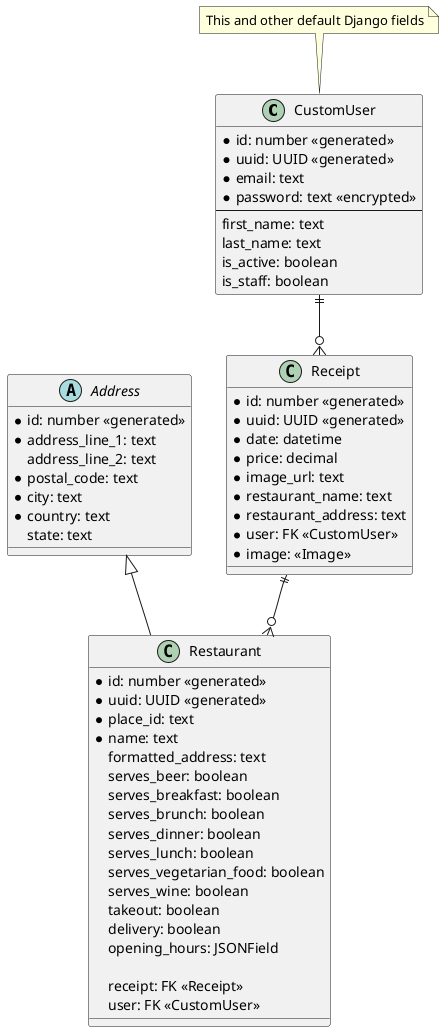 @startuml "LunchLog"

class CustomUser {
    * id: number <<generated>>
    * uuid: UUID <<generated>>
    * email: text
    * password: text <<encrypted>>
    --
    first_name: text
    last_name: text
    is_active: boolean
    is_staff: boolean
}
note top: This and other default Django fields

abstract class Address {
    * id: number <<generated>>
    * address_line_1: text
    address_line_2: text
    * postal_code: text
    * city: text
    * country: text
    state: text
}

class Receipt {
    * id: number <<generated>>
    * uuid: UUID <<generated>>
    * date: datetime
    * price: decimal
    * image_url: text
    * restaurant_name: text
    * restaurant_address: text
    * user: FK <<CustomUser>>
    * image: <<Image>>
}

class Restaurant {
    * id: number <<generated>>
    * uuid: UUID <<generated>>
    * place_id: text
    * name: text
    formatted_address: text
    serves_beer: boolean
    serves_breakfast: boolean
    serves_brunch: boolean
    serves_dinner: boolean
    serves_lunch: boolean
    serves_vegetarian_food: boolean
    serves_wine: boolean
    takeout: boolean
    delivery: boolean
    opening_hours: JSONField

    receipt: FK <<Receipt>>
    user: FK <<CustomUser>>
}

CustomUser ||--o{ Receipt
Receipt ||--o{ Restaurant
Address <|-- Restaurant

@enduml
